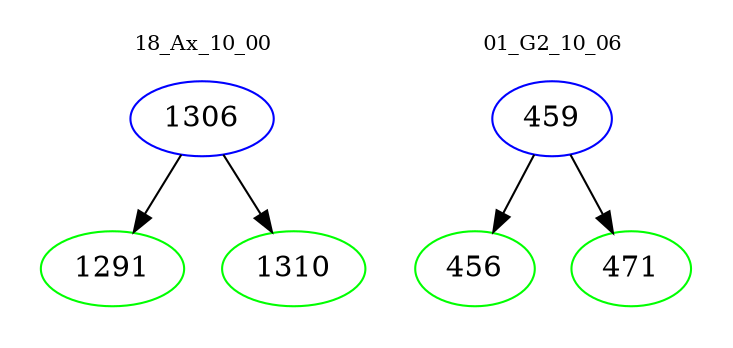 digraph{
subgraph cluster_0 {
color = white
label = "18_Ax_10_00";
fontsize=10;
T0_1306 [label="1306", color="blue"]
T0_1306 -> T0_1291 [color="black"]
T0_1291 [label="1291", color="green"]
T0_1306 -> T0_1310 [color="black"]
T0_1310 [label="1310", color="green"]
}
subgraph cluster_1 {
color = white
label = "01_G2_10_06";
fontsize=10;
T1_459 [label="459", color="blue"]
T1_459 -> T1_456 [color="black"]
T1_456 [label="456", color="green"]
T1_459 -> T1_471 [color="black"]
T1_471 [label="471", color="green"]
}
}
